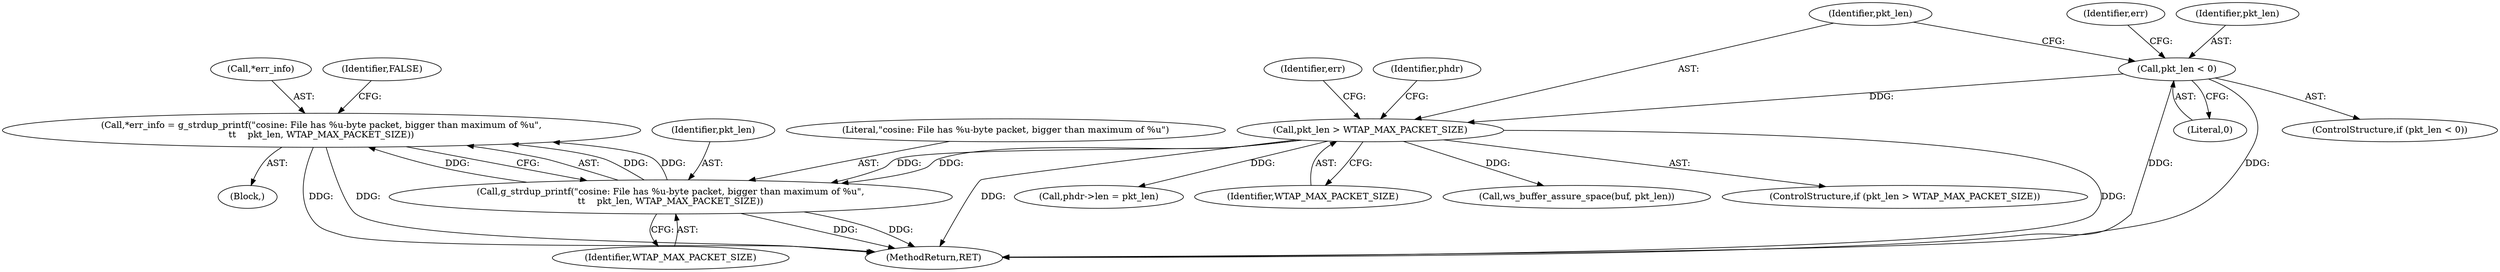 digraph "0_wireshark_a66628e425db725df1ac52a3c573a03357060ddd@pointer" {
"1000309" [label="(Call,*err_info = g_strdup_printf(\"cosine: File has %u-byte packet, bigger than maximum of %u\",\n\t\t    pkt_len, WTAP_MAX_PACKET_SIZE))"];
"1000312" [label="(Call,g_strdup_printf(\"cosine: File has %u-byte packet, bigger than maximum of %u\",\n\t\t    pkt_len, WTAP_MAX_PACKET_SIZE))"];
"1000301" [label="(Call,pkt_len > WTAP_MAX_PACKET_SIZE)"];
"1000285" [label="(Call,pkt_len < 0)"];
"1000388" [label="(Call,phdr->len = pkt_len)"];
"1000286" [label="(Identifier,pkt_len)"];
"1000303" [label="(Identifier,WTAP_MAX_PACKET_SIZE)"];
"1000315" [label="(Identifier,WTAP_MAX_PACKET_SIZE)"];
"1000285" [label="(Call,pkt_len < 0)"];
"1000312" [label="(Call,g_strdup_printf(\"cosine: File has %u-byte packet, bigger than maximum of %u\",\n\t\t    pkt_len, WTAP_MAX_PACKET_SIZE))"];
"1000304" [label="(Block,)"];
"1000317" [label="(Identifier,FALSE)"];
"1000309" [label="(Call,*err_info = g_strdup_printf(\"cosine: File has %u-byte packet, bigger than maximum of %u\",\n\t\t    pkt_len, WTAP_MAX_PACKET_SIZE))"];
"1000314" [label="(Identifier,pkt_len)"];
"1000307" [label="(Identifier,err)"];
"1000313" [label="(Literal,\"cosine: File has %u-byte packet, bigger than maximum of %u\")"];
"1000287" [label="(Literal,0)"];
"1000310" [label="(Call,*err_info)"];
"1000320" [label="(Identifier,phdr)"];
"1000697" [label="(MethodReturn,RET)"];
"1000301" [label="(Call,pkt_len > WTAP_MAX_PACKET_SIZE)"];
"1000302" [label="(Identifier,pkt_len)"];
"1000291" [label="(Identifier,err)"];
"1000603" [label="(Call,ws_buffer_assure_space(buf, pkt_len))"];
"1000300" [label="(ControlStructure,if (pkt_len > WTAP_MAX_PACKET_SIZE))"];
"1000284" [label="(ControlStructure,if (pkt_len < 0))"];
"1000309" -> "1000304"  [label="AST: "];
"1000309" -> "1000312"  [label="CFG: "];
"1000310" -> "1000309"  [label="AST: "];
"1000312" -> "1000309"  [label="AST: "];
"1000317" -> "1000309"  [label="CFG: "];
"1000309" -> "1000697"  [label="DDG: "];
"1000309" -> "1000697"  [label="DDG: "];
"1000312" -> "1000309"  [label="DDG: "];
"1000312" -> "1000309"  [label="DDG: "];
"1000312" -> "1000309"  [label="DDG: "];
"1000312" -> "1000315"  [label="CFG: "];
"1000313" -> "1000312"  [label="AST: "];
"1000314" -> "1000312"  [label="AST: "];
"1000315" -> "1000312"  [label="AST: "];
"1000312" -> "1000697"  [label="DDG: "];
"1000312" -> "1000697"  [label="DDG: "];
"1000301" -> "1000312"  [label="DDG: "];
"1000301" -> "1000312"  [label="DDG: "];
"1000301" -> "1000300"  [label="AST: "];
"1000301" -> "1000303"  [label="CFG: "];
"1000302" -> "1000301"  [label="AST: "];
"1000303" -> "1000301"  [label="AST: "];
"1000307" -> "1000301"  [label="CFG: "];
"1000320" -> "1000301"  [label="CFG: "];
"1000301" -> "1000697"  [label="DDG: "];
"1000301" -> "1000697"  [label="DDG: "];
"1000285" -> "1000301"  [label="DDG: "];
"1000301" -> "1000388"  [label="DDG: "];
"1000301" -> "1000603"  [label="DDG: "];
"1000285" -> "1000284"  [label="AST: "];
"1000285" -> "1000287"  [label="CFG: "];
"1000286" -> "1000285"  [label="AST: "];
"1000287" -> "1000285"  [label="AST: "];
"1000291" -> "1000285"  [label="CFG: "];
"1000302" -> "1000285"  [label="CFG: "];
"1000285" -> "1000697"  [label="DDG: "];
"1000285" -> "1000697"  [label="DDG: "];
}
